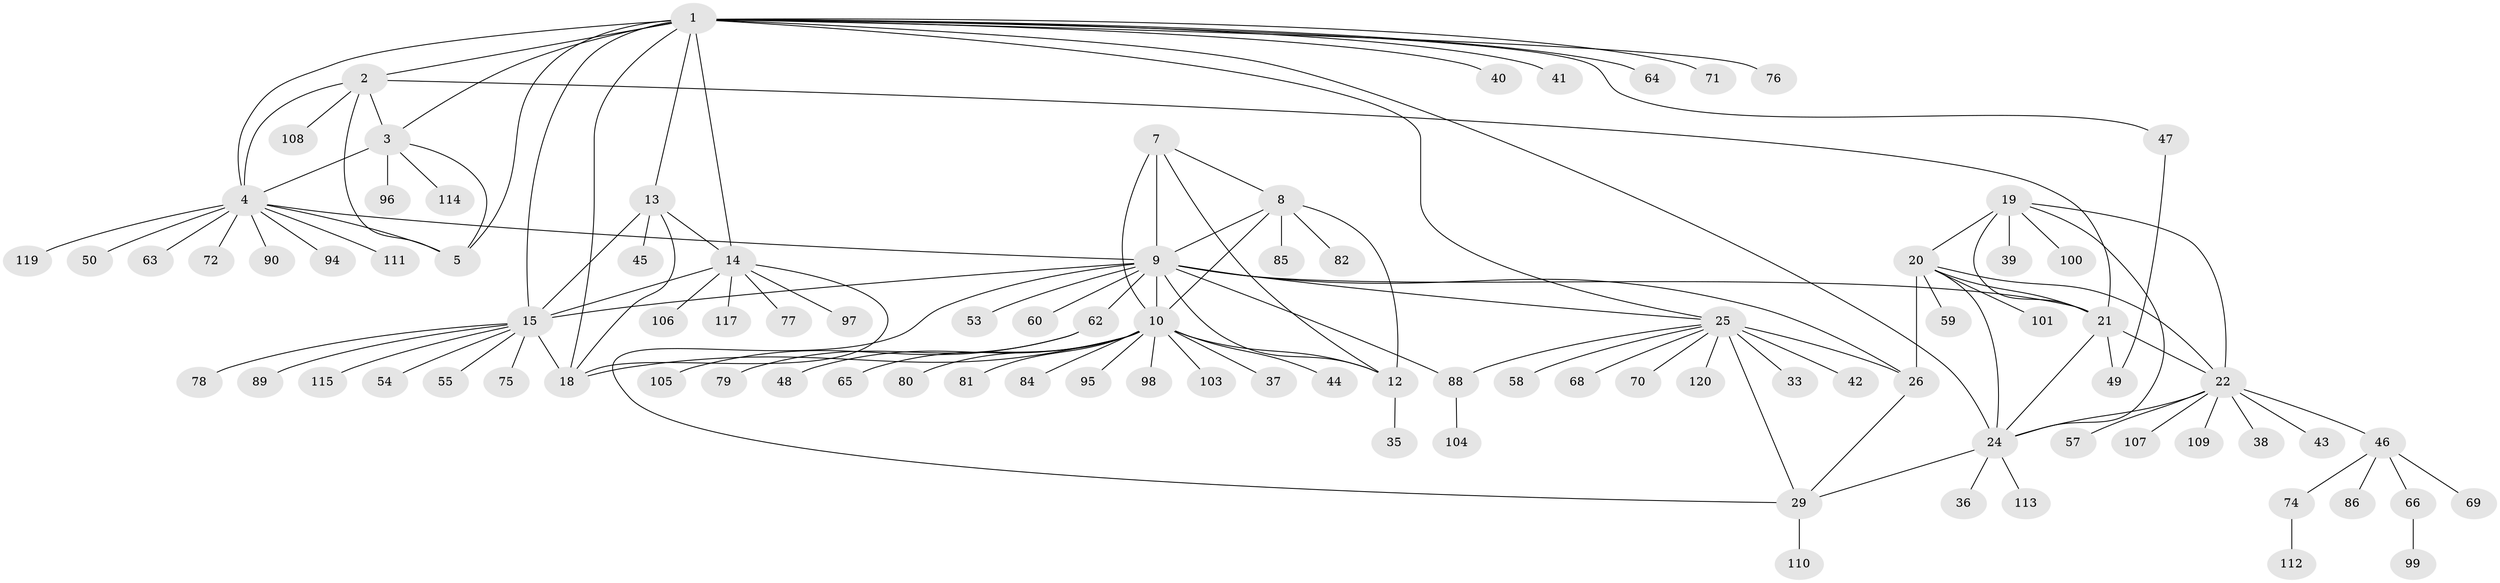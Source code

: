 // Generated by graph-tools (version 1.1) at 2025/24/03/03/25 07:24:10]
// undirected, 95 vertices, 130 edges
graph export_dot {
graph [start="1"]
  node [color=gray90,style=filled];
  1 [super="+17"];
  2 [super="+6"];
  3 [super="+32"];
  4 [super="+56"];
  5 [super="+51"];
  7;
  8 [super="+83"];
  9 [super="+28"];
  10 [super="+11"];
  12 [super="+31"];
  13;
  14 [super="+87"];
  15 [super="+16"];
  18 [super="+93"];
  19 [super="+91"];
  20 [super="+23"];
  21 [super="+67"];
  22 [super="+34"];
  24 [super="+102"];
  25 [super="+27"];
  26 [super="+30"];
  29 [super="+116"];
  33;
  35;
  36;
  37;
  38;
  39;
  40 [super="+73"];
  41;
  42;
  43 [super="+61"];
  44;
  45;
  46 [super="+52"];
  47;
  48;
  49;
  50;
  53;
  54;
  55;
  57;
  58;
  59;
  60;
  62;
  63 [super="+118"];
  64;
  65;
  66;
  68;
  69;
  70;
  71;
  72;
  74;
  75;
  76;
  77;
  78;
  79;
  80;
  81;
  82;
  84;
  85;
  86;
  88 [super="+92"];
  89;
  90;
  94;
  95;
  96;
  97;
  98;
  99;
  100;
  101;
  103;
  104;
  105;
  106;
  107;
  108;
  109;
  110;
  111;
  112;
  113;
  114;
  115;
  117;
  119;
  120;
  1 -- 2 [weight=2];
  1 -- 3;
  1 -- 4;
  1 -- 5;
  1 -- 40;
  1 -- 41;
  1 -- 47;
  1 -- 71;
  1 -- 76;
  1 -- 25;
  1 -- 18;
  1 -- 64;
  1 -- 24;
  1 -- 13;
  1 -- 14;
  1 -- 15 [weight=2];
  2 -- 3 [weight=2];
  2 -- 4 [weight=2];
  2 -- 5 [weight=2];
  2 -- 108;
  2 -- 21;
  3 -- 4;
  3 -- 5;
  3 -- 96;
  3 -- 114;
  4 -- 5;
  4 -- 9;
  4 -- 50;
  4 -- 63;
  4 -- 72;
  4 -- 94;
  4 -- 111;
  4 -- 119;
  4 -- 90;
  7 -- 8;
  7 -- 9;
  7 -- 10 [weight=2];
  7 -- 12;
  8 -- 9;
  8 -- 10 [weight=2];
  8 -- 12;
  8 -- 82;
  8 -- 85;
  9 -- 10 [weight=2];
  9 -- 12;
  9 -- 21;
  9 -- 60;
  9 -- 88;
  9 -- 53;
  9 -- 25 [weight=2];
  9 -- 26 [weight=2];
  9 -- 29;
  9 -- 62;
  9 -- 15;
  10 -- 12 [weight=2];
  10 -- 37;
  10 -- 44;
  10 -- 48;
  10 -- 65;
  10 -- 81;
  10 -- 98;
  10 -- 103;
  10 -- 80;
  10 -- 18;
  10 -- 84;
  10 -- 95;
  12 -- 35;
  13 -- 14;
  13 -- 15 [weight=2];
  13 -- 18;
  13 -- 45;
  14 -- 15 [weight=2];
  14 -- 18;
  14 -- 77;
  14 -- 97;
  14 -- 106;
  14 -- 117;
  15 -- 18 [weight=2];
  15 -- 54;
  15 -- 55;
  15 -- 75;
  15 -- 115;
  15 -- 89;
  15 -- 78;
  19 -- 20 [weight=2];
  19 -- 21;
  19 -- 22;
  19 -- 24;
  19 -- 39;
  19 -- 100;
  20 -- 21 [weight=2];
  20 -- 22 [weight=2];
  20 -- 24 [weight=2];
  20 -- 101;
  20 -- 26;
  20 -- 59;
  21 -- 22;
  21 -- 24;
  21 -- 49;
  22 -- 24;
  22 -- 38;
  22 -- 43;
  22 -- 46;
  22 -- 57;
  22 -- 107;
  22 -- 109;
  24 -- 36;
  24 -- 113;
  24 -- 29;
  25 -- 26 [weight=4];
  25 -- 29 [weight=2];
  25 -- 33;
  25 -- 42;
  25 -- 68;
  25 -- 70;
  25 -- 88;
  25 -- 120;
  25 -- 58;
  26 -- 29 [weight=2];
  29 -- 110;
  46 -- 66;
  46 -- 69;
  46 -- 86;
  46 -- 74;
  47 -- 49;
  62 -- 79;
  62 -- 105;
  66 -- 99;
  74 -- 112;
  88 -- 104;
}
